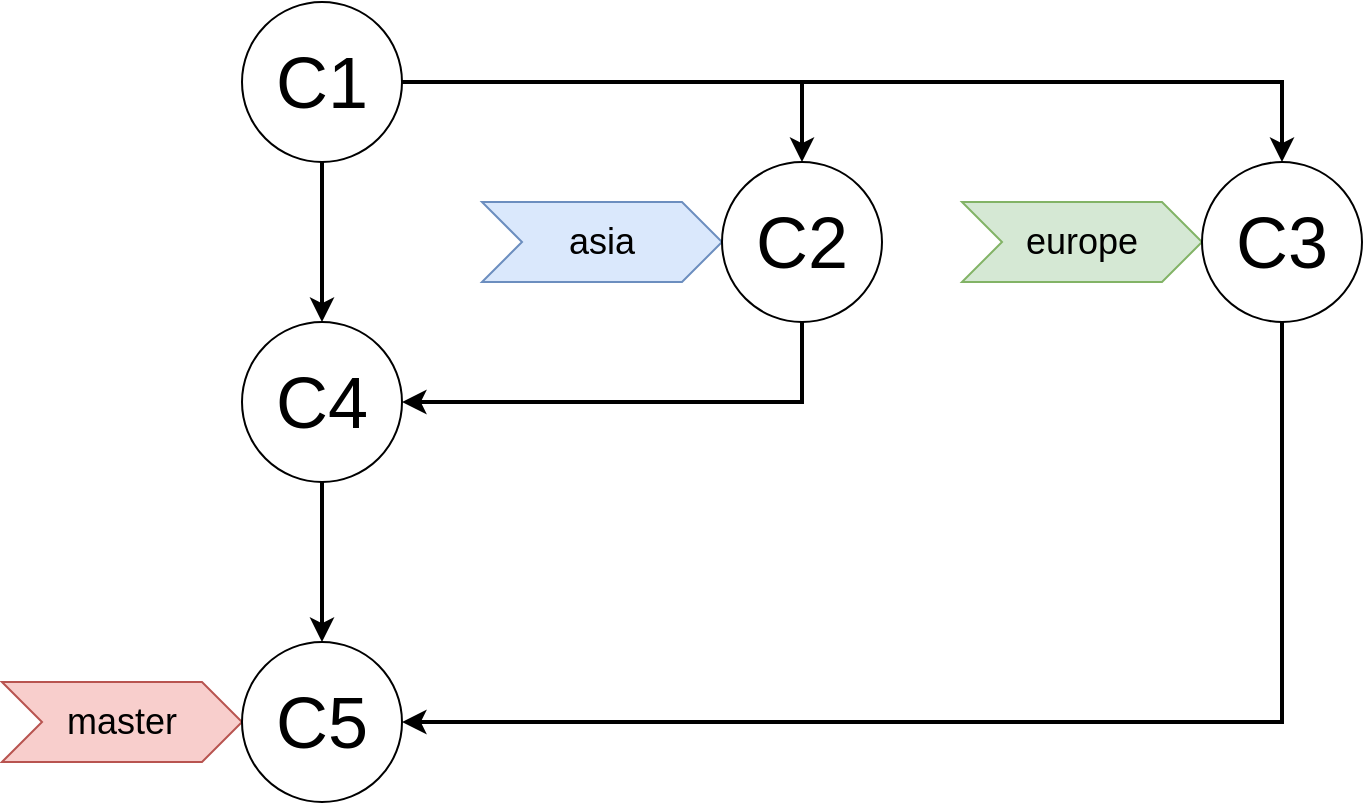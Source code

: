 <mxfile version="13.2.2" type="device"><diagram id="WzufiDGnhvW4TQ0k3ZBI" name="Page-1"><mxGraphModel dx="970" dy="388" grid="1" gridSize="10" guides="1" tooltips="1" connect="1" arrows="1" fold="1" page="1" pageScale="1" pageWidth="850" pageHeight="1100" math="0" shadow="0"><root><mxCell id="0"/><mxCell id="1" parent="0"/><mxCell id="imhhyrf2x69rCz1itXHQ-8" style="edgeStyle=orthogonalEdgeStyle;rounded=0;orthogonalLoop=1;jettySize=auto;html=1;strokeWidth=2;" edge="1" parent="1" source="kvQ45T-n1SiHDOKxgNzX-1" target="imhhyrf2x69rCz1itXHQ-2"><mxGeometry relative="1" as="geometry"><Array as="points"><mxPoint x="1080" y="120"/></Array></mxGeometry></mxCell><mxCell id="imhhyrf2x69rCz1itXHQ-12" style="edgeStyle=orthogonalEdgeStyle;rounded=0;orthogonalLoop=1;jettySize=auto;html=1;entryX=0.5;entryY=0;entryDx=0;entryDy=0;strokeWidth=2;" edge="1" parent="1" source="kvQ45T-n1SiHDOKxgNzX-1" target="imhhyrf2x69rCz1itXHQ-1"><mxGeometry relative="1" as="geometry"><Array as="points"><mxPoint x="600" y="120"/><mxPoint x="680" y="120"/></Array></mxGeometry></mxCell><mxCell id="imhhyrf2x69rCz1itXHQ-19" style="edgeStyle=orthogonalEdgeStyle;rounded=0;orthogonalLoop=1;jettySize=auto;html=1;entryX=0.5;entryY=0;entryDx=0;entryDy=0;strokeWidth=2;" edge="1" parent="1" source="kvQ45T-n1SiHDOKxgNzX-1" target="imhhyrf2x69rCz1itXHQ-16"><mxGeometry relative="1" as="geometry"/></mxCell><mxCell id="kvQ45T-n1SiHDOKxgNzX-1" value="&lt;font style=&quot;font-size: 36px&quot;&gt;C1&lt;/font&gt;" style="ellipse;whiteSpace=wrap;html=1;" parent="1" vertex="1"><mxGeometry x="560" y="80" width="80" height="80" as="geometry"/></mxCell><mxCell id="I2TnzcU21kmRjL-8MpAb-1" value="&lt;font style=&quot;font-size: 18px&quot;&gt;europe&lt;/font&gt;" style="shape=step;perimeter=stepPerimeter;whiteSpace=wrap;html=1;fixedSize=1;fillColor=#d5e8d4;strokeColor=#82b366;rotation=0;" parent="1" vertex="1"><mxGeometry x="920" y="180" width="120" height="40" as="geometry"/></mxCell><mxCell id="I2TnzcU21kmRjL-8MpAb-2" value="&lt;font style=&quot;font-size: 18px&quot;&gt;master&lt;/font&gt;" style="shape=step;perimeter=stepPerimeter;whiteSpace=wrap;html=1;fixedSize=1;fillColor=#f8cecc;strokeColor=#b85450;" parent="1" vertex="1"><mxGeometry x="440" y="420" width="120" height="40" as="geometry"/></mxCell><mxCell id="I2TnzcU21kmRjL-8MpAb-3" value="&lt;font style=&quot;font-size: 18px&quot;&gt;asia&lt;/font&gt;" style="shape=step;perimeter=stepPerimeter;whiteSpace=wrap;html=1;fixedSize=1;fillColor=#dae8fc;strokeColor=#6c8ebf;" parent="1" vertex="1"><mxGeometry x="680" y="180" width="120" height="40" as="geometry"/></mxCell><mxCell id="imhhyrf2x69rCz1itXHQ-18" style="edgeStyle=orthogonalEdgeStyle;rounded=0;orthogonalLoop=1;jettySize=auto;html=1;entryX=1;entryY=0.5;entryDx=0;entryDy=0;strokeWidth=2;exitX=0.5;exitY=1;exitDx=0;exitDy=0;" edge="1" parent="1" source="imhhyrf2x69rCz1itXHQ-1" target="imhhyrf2x69rCz1itXHQ-16"><mxGeometry relative="1" as="geometry"/></mxCell><mxCell id="imhhyrf2x69rCz1itXHQ-1" value="&lt;font style=&quot;font-size: 36px&quot;&gt;C2&lt;/font&gt;" style="ellipse;whiteSpace=wrap;html=1;" vertex="1" parent="1"><mxGeometry x="800" y="160" width="80" height="80" as="geometry"/></mxCell><mxCell id="imhhyrf2x69rCz1itXHQ-22" style="edgeStyle=orthogonalEdgeStyle;rounded=0;orthogonalLoop=1;jettySize=auto;html=1;entryX=1;entryY=0.5;entryDx=0;entryDy=0;strokeWidth=2;" edge="1" parent="1" source="imhhyrf2x69rCz1itXHQ-2" target="imhhyrf2x69rCz1itXHQ-20"><mxGeometry relative="1" as="geometry"><Array as="points"><mxPoint x="1080" y="440"/></Array></mxGeometry></mxCell><mxCell id="imhhyrf2x69rCz1itXHQ-2" value="&lt;font style=&quot;font-size: 36px&quot;&gt;C3&lt;/font&gt;" style="ellipse;whiteSpace=wrap;html=1;" vertex="1" parent="1"><mxGeometry x="1040" y="160" width="80" height="80" as="geometry"/></mxCell><mxCell id="imhhyrf2x69rCz1itXHQ-21" style="edgeStyle=orthogonalEdgeStyle;rounded=0;orthogonalLoop=1;jettySize=auto;html=1;entryX=0.5;entryY=0;entryDx=0;entryDy=0;strokeWidth=2;" edge="1" parent="1" source="imhhyrf2x69rCz1itXHQ-16" target="imhhyrf2x69rCz1itXHQ-20"><mxGeometry relative="1" as="geometry"/></mxCell><mxCell id="imhhyrf2x69rCz1itXHQ-16" value="&lt;font style=&quot;font-size: 36px&quot;&gt;C4&lt;/font&gt;" style="ellipse;whiteSpace=wrap;html=1;" vertex="1" parent="1"><mxGeometry x="560" y="240" width="80" height="80" as="geometry"/></mxCell><mxCell id="imhhyrf2x69rCz1itXHQ-20" value="&lt;font style=&quot;font-size: 36px&quot;&gt;C5&lt;br&gt;&lt;/font&gt;" style="ellipse;whiteSpace=wrap;html=1;" vertex="1" parent="1"><mxGeometry x="560" y="400" width="80" height="80" as="geometry"/></mxCell></root></mxGraphModel></diagram></mxfile>